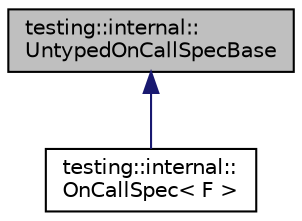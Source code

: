 digraph "testing::internal::UntypedOnCallSpecBase"
{
  edge [fontname="Helvetica",fontsize="10",labelfontname="Helvetica",labelfontsize="10"];
  node [fontname="Helvetica",fontsize="10",shape=record];
  Node0 [label="testing::internal::\lUntypedOnCallSpecBase",height=0.2,width=0.4,color="black", fillcolor="grey75", style="filled", fontcolor="black"];
  Node0 -> Node1 [dir="back",color="midnightblue",fontsize="10",style="solid",fontname="Helvetica"];
  Node1 [label="testing::internal::\lOnCallSpec\< F \>",height=0.2,width=0.4,color="black", fillcolor="white", style="filled",URL="$classtesting_1_1internal_1_1OnCallSpec.html"];
}
